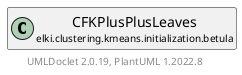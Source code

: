 @startuml
    remove .*\.(Instance|Par|Parameterizer|Factory)$
    set namespaceSeparator none
    hide empty fields
    hide empty methods

    class "<size:14>CFKPlusPlusLeaves.Par\n<size:10>elki.clustering.kmeans.initialization.betula" as elki.clustering.kmeans.initialization.betula.CFKPlusPlusLeaves.Par [[CFKPlusPlusLeaves.Par.html]] {
        {static} +KMPP_DISTANCE_ID: OptionID
        {static} +FIRST_UNIFORM_ID: OptionID
        ~dist: CFInitWeight
        ~firstUniform: boolean
        +configure(Parameterization): void
        +make(): CFKPlusPlusLeaves
    }

    abstract class "<size:14>AbstractCFKMeansInitialization.Par\n<size:10>elki.clustering.kmeans.initialization.betula" as elki.clustering.kmeans.initialization.betula.AbstractCFKMeansInitialization.Par [[AbstractCFKMeansInitialization.Par.html]]
    class "<size:14>CFKPlusPlusLeaves\n<size:10>elki.clustering.kmeans.initialization.betula" as elki.clustering.kmeans.initialization.betula.CFKPlusPlusLeaves [[CFKPlusPlusLeaves.html]]

    elki.clustering.kmeans.initialization.betula.AbstractCFKMeansInitialization.Par <|-- elki.clustering.kmeans.initialization.betula.CFKPlusPlusLeaves.Par
    elki.clustering.kmeans.initialization.betula.CFKPlusPlusLeaves +-- elki.clustering.kmeans.initialization.betula.CFKPlusPlusLeaves.Par

    center footer UMLDoclet 2.0.19, PlantUML 1.2022.8
@enduml
